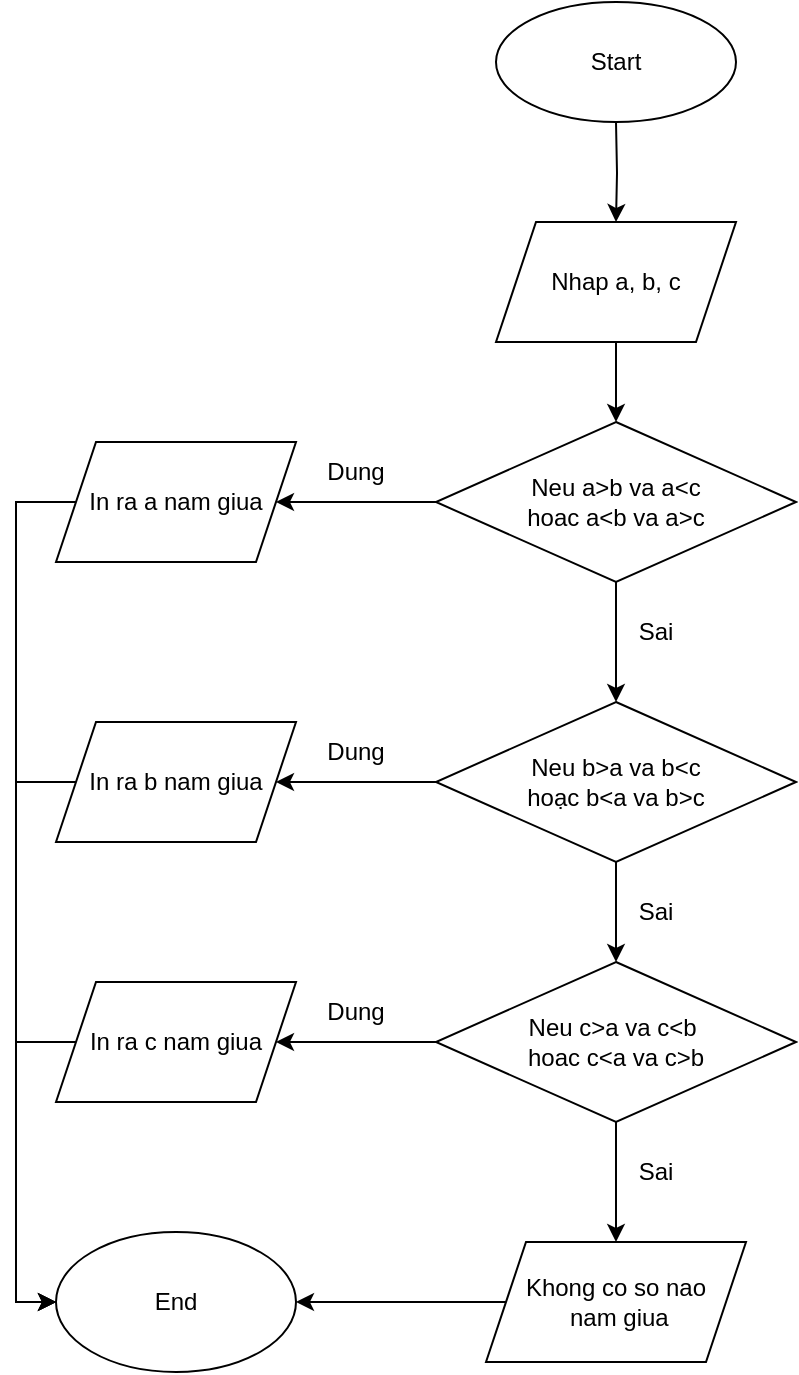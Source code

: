<mxfile version="24.7.17">
  <diagram name="Page-1" id="RglTcNI1fVb9dm9z4kQe">
    <mxGraphModel dx="1892" dy="565" grid="1" gridSize="10" guides="1" tooltips="1" connect="1" arrows="1" fold="1" page="1" pageScale="1" pageWidth="850" pageHeight="1100" math="0" shadow="0">
      <root>
        <mxCell id="0" />
        <mxCell id="1" parent="0" />
        <mxCell id="D7dTVbQq0bqXHrgfMd3W-4" value="" style="edgeStyle=orthogonalEdgeStyle;rounded=0;orthogonalLoop=1;jettySize=auto;html=1;" parent="1" target="D7dTVbQq0bqXHrgfMd3W-3" edge="1">
          <mxGeometry relative="1" as="geometry">
            <mxPoint x="280" y="190" as="sourcePoint" />
          </mxGeometry>
        </mxCell>
        <mxCell id="D7dTVbQq0bqXHrgfMd3W-7" value="" style="edgeStyle=orthogonalEdgeStyle;rounded=0;orthogonalLoop=1;jettySize=auto;html=1;" parent="1" source="D7dTVbQq0bqXHrgfMd3W-3" target="D7dTVbQq0bqXHrgfMd3W-5" edge="1">
          <mxGeometry relative="1" as="geometry" />
        </mxCell>
        <mxCell id="D7dTVbQq0bqXHrgfMd3W-3" value="Nhap a, b, c" style="shape=parallelogram;perimeter=parallelogramPerimeter;whiteSpace=wrap;html=1;fixedSize=1;" parent="1" vertex="1">
          <mxGeometry x="220" y="240" width="120" height="60" as="geometry" />
        </mxCell>
        <mxCell id="D7dTVbQq0bqXHrgfMd3W-9" value="" style="edgeStyle=orthogonalEdgeStyle;rounded=0;orthogonalLoop=1;jettySize=auto;html=1;" parent="1" source="D7dTVbQq0bqXHrgfMd3W-5" edge="1">
          <mxGeometry relative="1" as="geometry">
            <mxPoint x="110" y="380" as="targetPoint" />
          </mxGeometry>
        </mxCell>
        <mxCell id="D7dTVbQq0bqXHrgfMd3W-10" value="" style="edgeStyle=orthogonalEdgeStyle;rounded=0;orthogonalLoop=1;jettySize=auto;html=1;" parent="1" source="D7dTVbQq0bqXHrgfMd3W-5" target="D7dTVbQq0bqXHrgfMd3W-6" edge="1">
          <mxGeometry relative="1" as="geometry" />
        </mxCell>
        <mxCell id="D7dTVbQq0bqXHrgfMd3W-5" value="Neu a&amp;gt;b va a&amp;lt;c&lt;div&gt;hoac a&amp;lt;b va a&amp;gt;c&lt;/div&gt;" style="rhombus;whiteSpace=wrap;html=1;" parent="1" vertex="1">
          <mxGeometry x="190" y="340" width="180" height="80" as="geometry" />
        </mxCell>
        <mxCell id="D7dTVbQq0bqXHrgfMd3W-17" value="" style="edgeStyle=orthogonalEdgeStyle;rounded=0;orthogonalLoop=1;jettySize=auto;html=1;" parent="1" source="D7dTVbQq0bqXHrgfMd3W-6" target="D7dTVbQq0bqXHrgfMd3W-16" edge="1">
          <mxGeometry relative="1" as="geometry" />
        </mxCell>
        <mxCell id="D7dTVbQq0bqXHrgfMd3W-19" value="" style="edgeStyle=orthogonalEdgeStyle;rounded=0;orthogonalLoop=1;jettySize=auto;html=1;" parent="1" source="D7dTVbQq0bqXHrgfMd3W-6" edge="1">
          <mxGeometry relative="1" as="geometry">
            <mxPoint x="110" y="520" as="targetPoint" />
          </mxGeometry>
        </mxCell>
        <mxCell id="D7dTVbQq0bqXHrgfMd3W-6" value="Neu b&amp;gt;a va b&amp;lt;c&lt;div&gt;hoạc b&amp;lt;a va b&amp;gt;c&lt;/div&gt;" style="rhombus;whiteSpace=wrap;html=1;" parent="1" vertex="1">
          <mxGeometry x="190" y="480" width="180" height="80" as="geometry" />
        </mxCell>
        <mxCell id="D7dTVbQq0bqXHrgfMd3W-14" value="Dung" style="text;html=1;align=center;verticalAlign=middle;whiteSpace=wrap;rounded=0;" parent="1" vertex="1">
          <mxGeometry x="120" y="350" width="60" height="30" as="geometry" />
        </mxCell>
        <mxCell id="D7dTVbQq0bqXHrgfMd3W-15" value="Sai" style="text;html=1;align=center;verticalAlign=middle;whiteSpace=wrap;rounded=0;" parent="1" vertex="1">
          <mxGeometry x="270" y="430" width="60" height="30" as="geometry" />
        </mxCell>
        <mxCell id="D7dTVbQq0bqXHrgfMd3W-21" value="" style="edgeStyle=orthogonalEdgeStyle;rounded=0;orthogonalLoop=1;jettySize=auto;html=1;entryX=1;entryY=0.5;entryDx=0;entryDy=0;" parent="1" source="D7dTVbQq0bqXHrgfMd3W-16" target="D7dTVbQq0bqXHrgfMd3W-33" edge="1">
          <mxGeometry relative="1" as="geometry">
            <mxPoint x="110" y="650" as="targetPoint" />
          </mxGeometry>
        </mxCell>
        <mxCell id="D7dTVbQq0bqXHrgfMd3W-26" value="" style="edgeStyle=orthogonalEdgeStyle;rounded=0;orthogonalLoop=1;jettySize=auto;html=1;" parent="1" source="D7dTVbQq0bqXHrgfMd3W-16" edge="1">
          <mxGeometry relative="1" as="geometry">
            <mxPoint x="280" y="750" as="targetPoint" />
          </mxGeometry>
        </mxCell>
        <mxCell id="D7dTVbQq0bqXHrgfMd3W-16" value="Neu c&amp;gt;a va c&amp;lt;b&amp;nbsp;&lt;div&gt;hoac c&amp;lt;a va c&amp;gt;b&lt;/div&gt;" style="rhombus;whiteSpace=wrap;html=1;" parent="1" vertex="1">
          <mxGeometry x="190" y="610" width="180" height="80" as="geometry" />
        </mxCell>
        <mxCell id="D7dTVbQq0bqXHrgfMd3W-22" value="Sai" style="text;html=1;align=center;verticalAlign=middle;whiteSpace=wrap;rounded=0;" parent="1" vertex="1">
          <mxGeometry x="270" y="570" width="60" height="30" as="geometry" />
        </mxCell>
        <mxCell id="D7dTVbQq0bqXHrgfMd3W-23" value="Dung" style="text;html=1;align=center;verticalAlign=middle;whiteSpace=wrap;rounded=0;" parent="1" vertex="1">
          <mxGeometry x="120" y="490" width="60" height="30" as="geometry" />
        </mxCell>
        <mxCell id="D7dTVbQq0bqXHrgfMd3W-24" value="Dung" style="text;html=1;align=center;verticalAlign=middle;whiteSpace=wrap;rounded=0;" parent="1" vertex="1">
          <mxGeometry x="120" y="620" width="60" height="30" as="geometry" />
        </mxCell>
        <mxCell id="D7dTVbQq0bqXHrgfMd3W-27" value="Sai" style="text;html=1;align=center;verticalAlign=middle;whiteSpace=wrap;rounded=0;" parent="1" vertex="1">
          <mxGeometry x="270" y="700" width="60" height="30" as="geometry" />
        </mxCell>
        <mxCell id="D7dTVbQq0bqXHrgfMd3W-44" value="" style="edgeStyle=orthogonalEdgeStyle;rounded=0;orthogonalLoop=1;jettySize=auto;html=1;fontFamily=Helvetica;fontSize=12;fontColor=default;" parent="1" source="D7dTVbQq0bqXHrgfMd3W-28" edge="1">
          <mxGeometry relative="1" as="geometry">
            <mxPoint x="120" y="780" as="targetPoint" />
          </mxGeometry>
        </mxCell>
        <mxCell id="D7dTVbQq0bqXHrgfMd3W-28" value="Khong co so nao&lt;div&gt;&amp;nbsp;nam giua&lt;/div&gt;" style="shape=parallelogram;perimeter=parallelogramPerimeter;whiteSpace=wrap;html=1;fixedSize=1;" parent="1" vertex="1">
          <mxGeometry x="215" y="750" width="130" height="60" as="geometry" />
        </mxCell>
        <mxCell id="D7dTVbQq0bqXHrgfMd3W-31" value="In ra a nam giua" style="shape=parallelogram;perimeter=parallelogramPerimeter;whiteSpace=wrap;html=1;fixedSize=1;strokeColor=default;align=center;verticalAlign=middle;fontFamily=Helvetica;fontSize=12;fontColor=default;fillColor=default;" parent="1" vertex="1">
          <mxGeometry y="350" width="120" height="60" as="geometry" />
        </mxCell>
        <mxCell id="D7dTVbQq0bqXHrgfMd3W-35" value="" style="edgeStyle=orthogonalEdgeStyle;rounded=0;orthogonalLoop=1;jettySize=auto;html=1;fontFamily=Helvetica;fontSize=12;fontColor=default;entryX=0;entryY=0.5;entryDx=0;entryDy=0;" parent="1" source="D7dTVbQq0bqXHrgfMd3W-32" edge="1">
          <mxGeometry relative="1" as="geometry">
            <mxPoint y="780" as="targetPoint" />
            <Array as="points">
              <mxPoint x="-20" y="520" />
              <mxPoint x="-20" y="780" />
            </Array>
          </mxGeometry>
        </mxCell>
        <mxCell id="D7dTVbQq0bqXHrgfMd3W-32" value="In ra b nam giua" style="shape=parallelogram;perimeter=parallelogramPerimeter;whiteSpace=wrap;html=1;fixedSize=1;strokeColor=default;align=center;verticalAlign=middle;fontFamily=Helvetica;fontSize=12;fontColor=default;fillColor=default;" parent="1" vertex="1">
          <mxGeometry y="490" width="120" height="60" as="geometry" />
        </mxCell>
        <mxCell id="D7dTVbQq0bqXHrgfMd3W-33" value="In ra c nam giua" style="shape=parallelogram;perimeter=parallelogramPerimeter;whiteSpace=wrap;html=1;fixedSize=1;strokeColor=default;align=center;verticalAlign=middle;fontFamily=Helvetica;fontSize=12;fontColor=default;fillColor=default;" parent="1" vertex="1">
          <mxGeometry y="620" width="120" height="60" as="geometry" />
        </mxCell>
        <mxCell id="D7dTVbQq0bqXHrgfMd3W-36" value="" style="endArrow=classic;html=1;rounded=0;fontFamily=Helvetica;fontSize=12;fontColor=default;exitX=0;exitY=0.5;exitDx=0;exitDy=0;entryX=0;entryY=0.5;entryDx=0;entryDy=0;" parent="1" source="D7dTVbQq0bqXHrgfMd3W-33" edge="1">
          <mxGeometry width="50" height="50" relative="1" as="geometry">
            <mxPoint x="330" y="620" as="sourcePoint" />
            <mxPoint y="780" as="targetPoint" />
            <Array as="points">
              <mxPoint x="-20" y="650" />
              <mxPoint x="-20" y="780" />
            </Array>
          </mxGeometry>
        </mxCell>
        <mxCell id="D7dTVbQq0bqXHrgfMd3W-38" value="" style="endArrow=classic;html=1;rounded=0;fontFamily=Helvetica;fontSize=12;fontColor=default;entryX=0;entryY=0.5;entryDx=0;entryDy=0;exitX=0;exitY=0.5;exitDx=0;exitDy=0;" parent="1" source="D7dTVbQq0bqXHrgfMd3W-31" edge="1">
          <mxGeometry width="50" height="50" relative="1" as="geometry">
            <mxPoint x="-80" y="470" as="sourcePoint" />
            <mxPoint y="780" as="targetPoint" />
            <Array as="points">
              <mxPoint x="-20" y="380" />
              <mxPoint x="-20" y="780" />
            </Array>
          </mxGeometry>
        </mxCell>
        <mxCell id="4kU34H9P3mqttZ-czU0W-1" value="Start" style="ellipse;whiteSpace=wrap;html=1;" vertex="1" parent="1">
          <mxGeometry x="220" y="130" width="120" height="60" as="geometry" />
        </mxCell>
        <mxCell id="4kU34H9P3mqttZ-czU0W-2" value="End" style="ellipse;whiteSpace=wrap;html=1;" vertex="1" parent="1">
          <mxGeometry y="745" width="120" height="70" as="geometry" />
        </mxCell>
      </root>
    </mxGraphModel>
  </diagram>
</mxfile>
